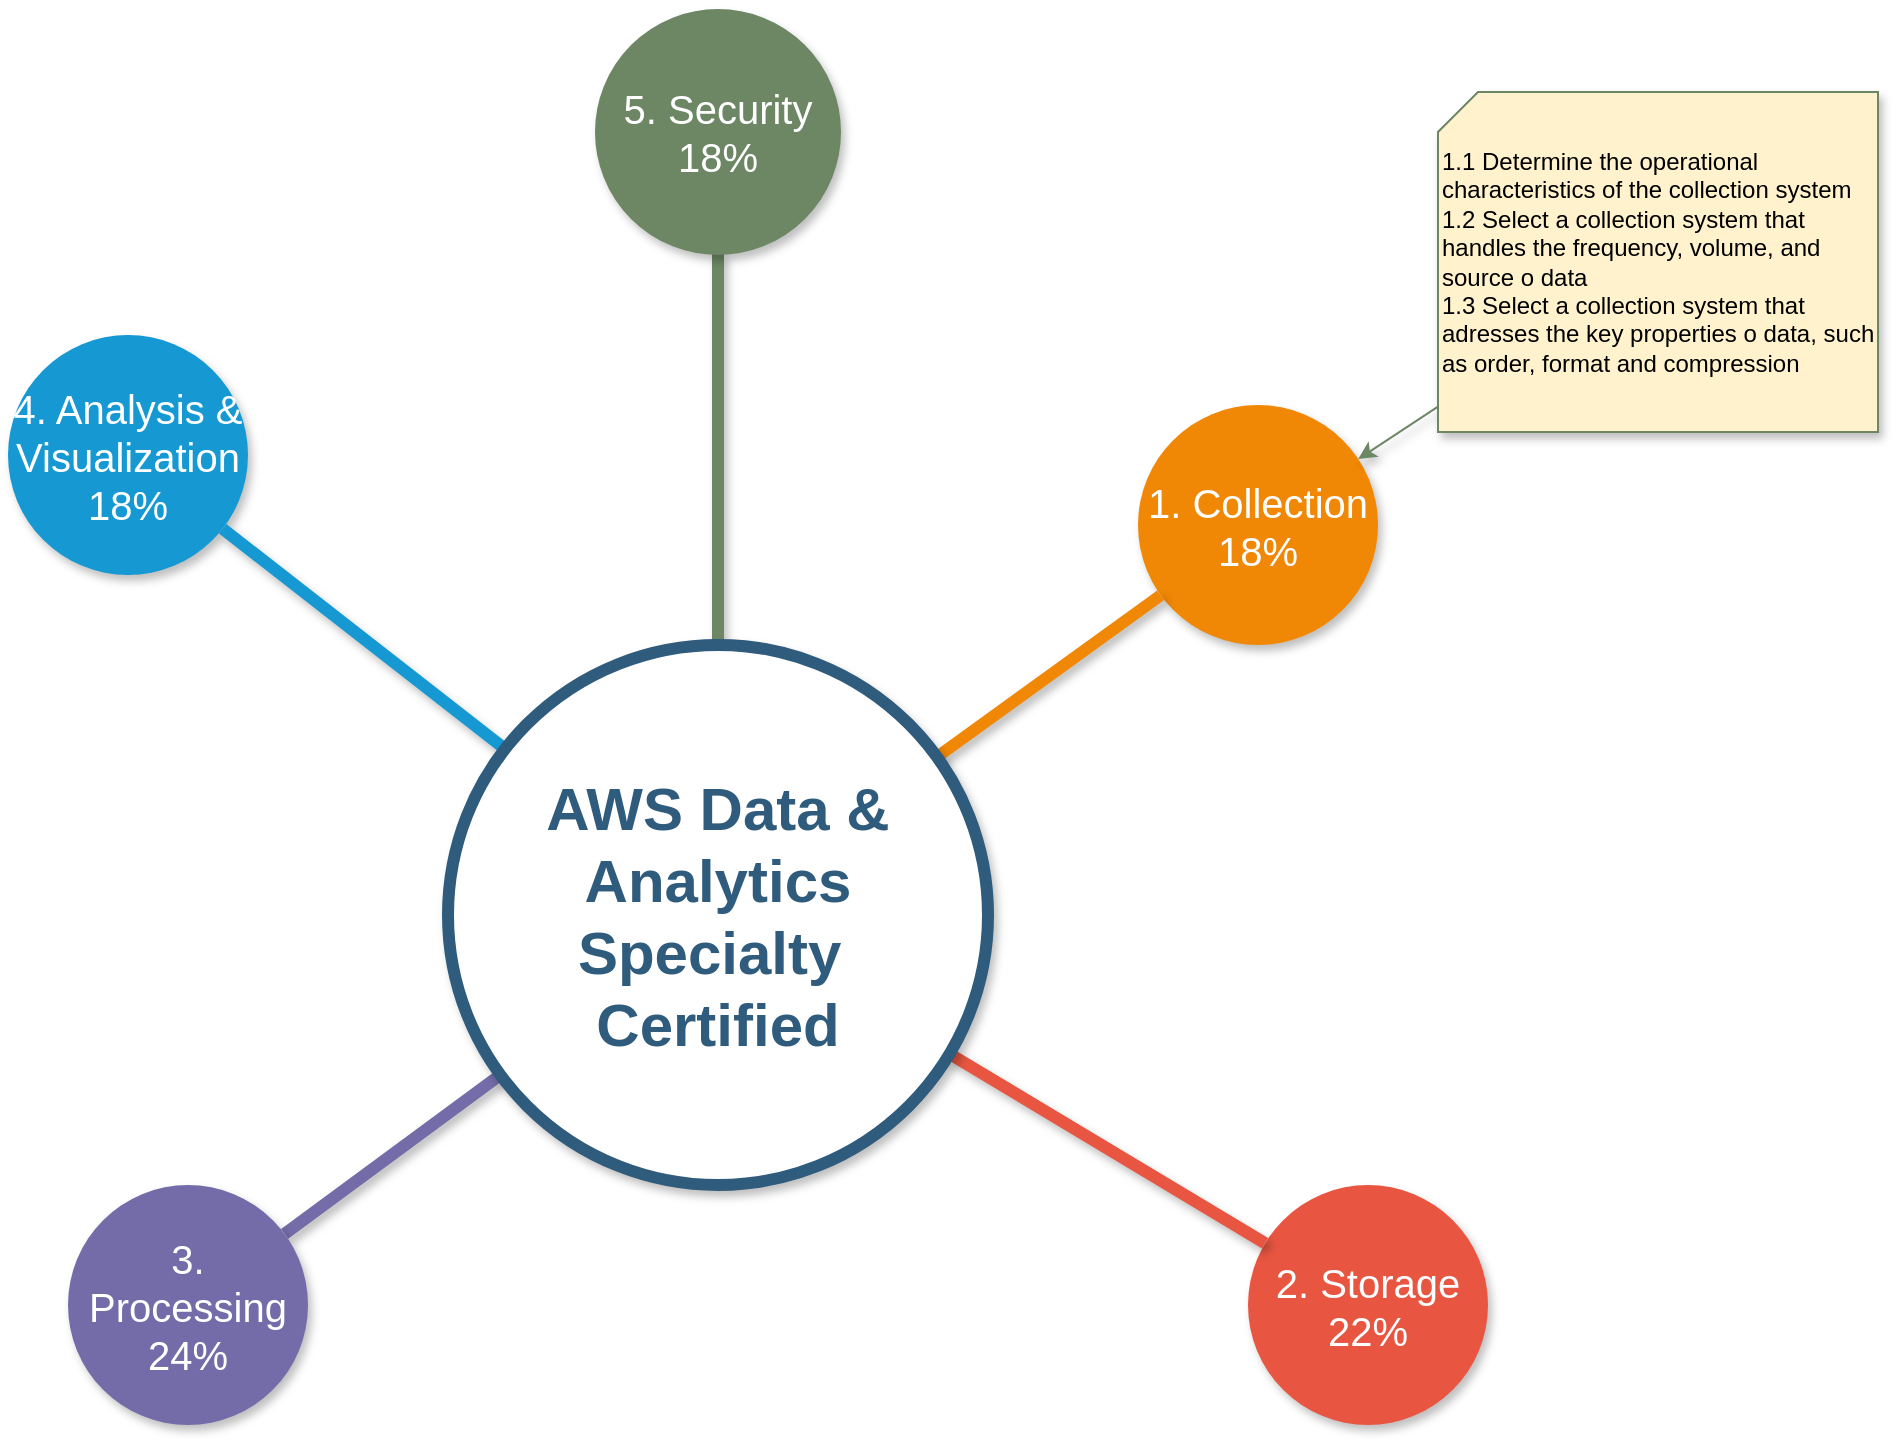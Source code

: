 <mxfile version="15.5.2" type="github">
  <diagram id="6a731a19-8d31-9384-78a2-239565b7b9f0" name="Page-1">
    <mxGraphModel dx="431" dy="813" grid="1" gridSize="10" guides="1" tooltips="1" connect="1" arrows="1" fold="1" page="1" pageScale="1" pageWidth="1169" pageHeight="827" background="none" math="0" shadow="0">
      <root>
        <mxCell id="0" />
        <mxCell id="1" parent="0" />
        <mxCell id="1350" value="4. Analysis &amp;amp; Visualization 18%" style="ellipse;whiteSpace=wrap;html=1;shadow=1;fontFamily=Helvetica;fontSize=20;fontColor=#FFFFFF;align=center;strokeWidth=3;fillColor=#1699D3;strokeColor=none;" parent="1" vertex="1">
          <mxGeometry x="215" y="201.5" width="120" height="120" as="geometry" />
        </mxCell>
        <mxCell id="1355" value="1. Collection 18%" style="ellipse;whiteSpace=wrap;html=1;shadow=1;fontFamily=Helvetica;fontSize=20;fontColor=#FFFFFF;align=center;strokeWidth=3;fillColor=#F08705;strokeColor=none;sketch=0;" parent="1" vertex="1">
          <mxGeometry x="780" y="236.5" width="120" height="120" as="geometry" />
        </mxCell>
        <mxCell id="1356" value="2. Storage 22%" style="ellipse;whiteSpace=wrap;html=1;shadow=1;fontFamily=Helvetica;fontSize=20;fontColor=#FFFFFF;align=center;strokeWidth=3;fillColor=#E85642;strokeColor=none;" parent="1" vertex="1">
          <mxGeometry x="835" y="626.5" width="120" height="120" as="geometry" />
        </mxCell>
        <mxCell id="1359" style="endArrow=none;strokeWidth=6;strokeColor=#1699D3;html=1;shadow=1;" parent="1" source="1515" target="1350" edge="1">
          <mxGeometry relative="1" as="geometry" />
        </mxCell>
        <mxCell id="1363" style="endArrow=none;strokeWidth=6;strokeColor=#736CA8;html=1;shadow=1;" parent="1" source="1515" target="1516" edge="1">
          <mxGeometry relative="1" as="geometry" />
        </mxCell>
        <mxCell id="1365" value="" style="edgeStyle=none;endArrow=none;strokeWidth=6;strokeColor=#F08705;html=1;shadow=1;" parent="1" source="1515" target="1355" edge="1">
          <mxGeometry x="-454" y="156.5" width="100" height="100" as="geometry">
            <mxPoint x="-454" y="256.5" as="sourcePoint" />
            <mxPoint x="-354" y="156.5" as="targetPoint" />
          </mxGeometry>
        </mxCell>
        <mxCell id="1366" value="" style="edgeStyle=none;endArrow=none;strokeWidth=6;strokeColor=#E85642;html=1;shadow=1;" parent="1" source="1515" target="1356" edge="1">
          <mxGeometry x="-454" y="156.5" width="100" height="100" as="geometry">
            <mxPoint x="-454" y="256.5" as="sourcePoint" />
            <mxPoint x="-354" y="156.5" as="targetPoint" />
          </mxGeometry>
        </mxCell>
        <mxCell id="85JPZ8DZQDdEnRkXfdhx-1544" style="rounded=1;orthogonalLoop=1;jettySize=auto;html=1;strokeColor=#6D8764;strokeWidth=6;endArrow=none;fillColor=#6d8764;shadow=1;" parent="1" source="1515" target="85JPZ8DZQDdEnRkXfdhx-1543" edge="1">
          <mxGeometry relative="1" as="geometry" />
        </mxCell>
        <mxCell id="1515" value="AWS Data &amp;amp; Analytics Specialty&amp;nbsp; Certified" style="ellipse;whiteSpace=wrap;html=1;shadow=1;fontFamily=Helvetica;fontSize=30;fontColor=#2F5B7C;align=center;strokeColor=#2F5B7C;strokeWidth=6;fillColor=#FFFFFF;fontStyle=1;gradientColor=none;" parent="1" vertex="1">
          <mxGeometry x="435" y="356.5" width="270" height="270" as="geometry" />
        </mxCell>
        <mxCell id="1516" value="3. Processing 24%" style="ellipse;whiteSpace=wrap;html=1;shadow=1;fontFamily=Helvetica;fontSize=20;fontColor=#FFFFFF;align=center;strokeWidth=3;fillColor=#736ca8;strokeColor=none;" parent="1" vertex="1">
          <mxGeometry x="245" y="626.5" width="120" height="120" as="geometry" />
        </mxCell>
        <mxCell id="85JPZ8DZQDdEnRkXfdhx-1543" value="&lt;font color=&quot;#ffffff&quot;&gt;5. Security 18%&lt;/font&gt;" style="ellipse;whiteSpace=wrap;html=1;shadow=1;fontFamily=Helvetica;fontSize=20;align=center;strokeWidth=3;fillColor=#6d8764;strokeColor=#6D8764;fontColor=#ffffff;" parent="1" vertex="1">
          <mxGeometry x="510" y="40" width="120" height="120" as="geometry" />
        </mxCell>
        <mxCell id="85JPZ8DZQDdEnRkXfdhx-1546" style="edgeStyle=none;rounded=0;orthogonalLoop=1;jettySize=auto;html=1;fontColor=#FFFFFF;strokeColor=#6D8764;shadow=1;" parent="1" source="85JPZ8DZQDdEnRkXfdhx-1545" target="1355" edge="1">
          <mxGeometry relative="1" as="geometry" />
        </mxCell>
        <mxCell id="85JPZ8DZQDdEnRkXfdhx-1545" value="&lt;font color=&quot;#000000&quot;&gt;1.1 Determine the operational characteristics of the collection system&lt;br&gt;1.2 Select a collection system that handles the frequency, volume, and source o data&lt;br&gt;1.3 Select a collection system that adresses the key properties o data, such as order, format and compression&lt;br&gt;&lt;/font&gt;" style="shape=card;whiteSpace=wrap;html=1;fontColor=#FFFFFF;strokeColor=#6D8764;collapsible=1;size=20;container=0;comic=0;treeFolding=1;align=left;horizontal=1;labelPosition=center;verticalLabelPosition=middle;verticalAlign=middle;labelBackgroundColor=none;fillColor=#FFF2CC;rounded=0;sketch=0;shadow=1;" parent="1" vertex="1">
          <mxGeometry x="930" y="80" width="220" height="170" as="geometry" />
        </mxCell>
      </root>
    </mxGraphModel>
  </diagram>
</mxfile>
